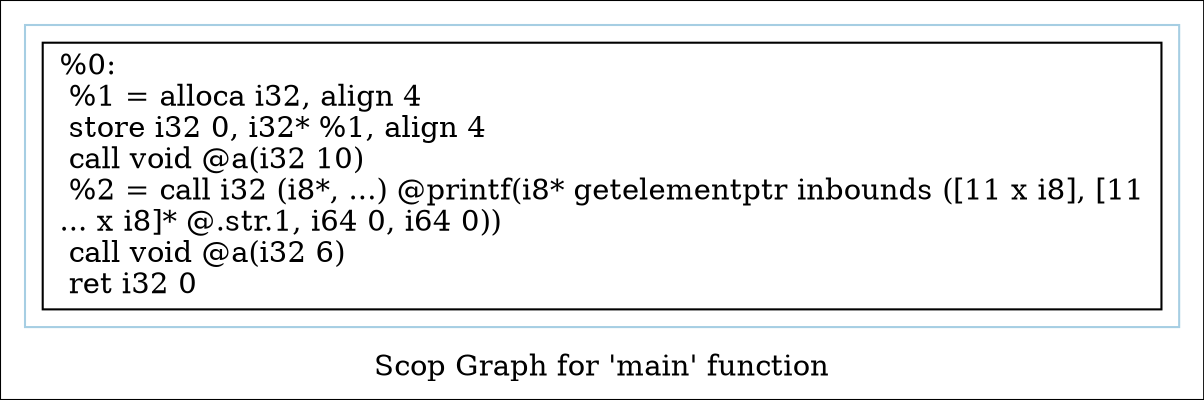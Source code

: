 digraph "Scop Graph for 'main' function" {
	label="Scop Graph for 'main' function";

	Node0x13bd2c0 [shape=record,label="{%0:\l  %1 = alloca i32, align 4\l  store i32 0, i32* %1, align 4\l  call void @a(i32 10)\l  %2 = call i32 (i8*, ...) @printf(i8* getelementptr inbounds ([11 x i8], [11\l... x i8]* @.str.1, i64 0, i64 0))\l  call void @a(i32 6)\l  ret i32 0\l}"];
	colorscheme = "paired12"
        subgraph cluster_0x13c21b0 {
          label = "";
          style = solid;
          color = 1
          Node0x13bd2c0;
        }
}
